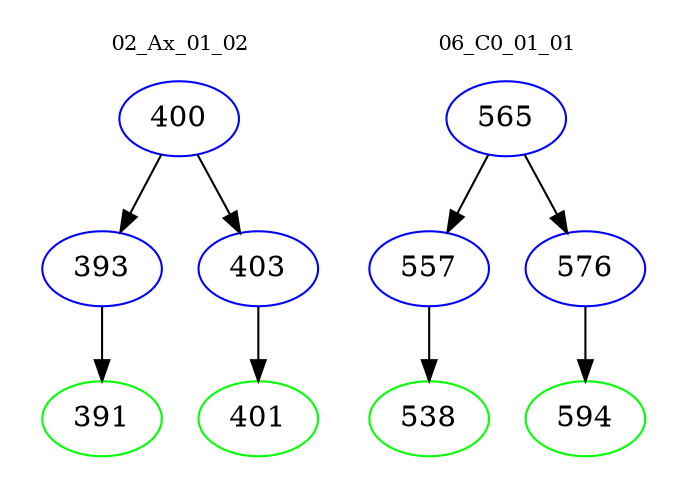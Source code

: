 digraph{
subgraph cluster_0 {
color = white
label = "02_Ax_01_02";
fontsize=10;
T0_400 [label="400", color="blue"]
T0_400 -> T0_393 [color="black"]
T0_393 [label="393", color="blue"]
T0_393 -> T0_391 [color="black"]
T0_391 [label="391", color="green"]
T0_400 -> T0_403 [color="black"]
T0_403 [label="403", color="blue"]
T0_403 -> T0_401 [color="black"]
T0_401 [label="401", color="green"]
}
subgraph cluster_1 {
color = white
label = "06_C0_01_01";
fontsize=10;
T1_565 [label="565", color="blue"]
T1_565 -> T1_557 [color="black"]
T1_557 [label="557", color="blue"]
T1_557 -> T1_538 [color="black"]
T1_538 [label="538", color="green"]
T1_565 -> T1_576 [color="black"]
T1_576 [label="576", color="blue"]
T1_576 -> T1_594 [color="black"]
T1_594 [label="594", color="green"]
}
}
